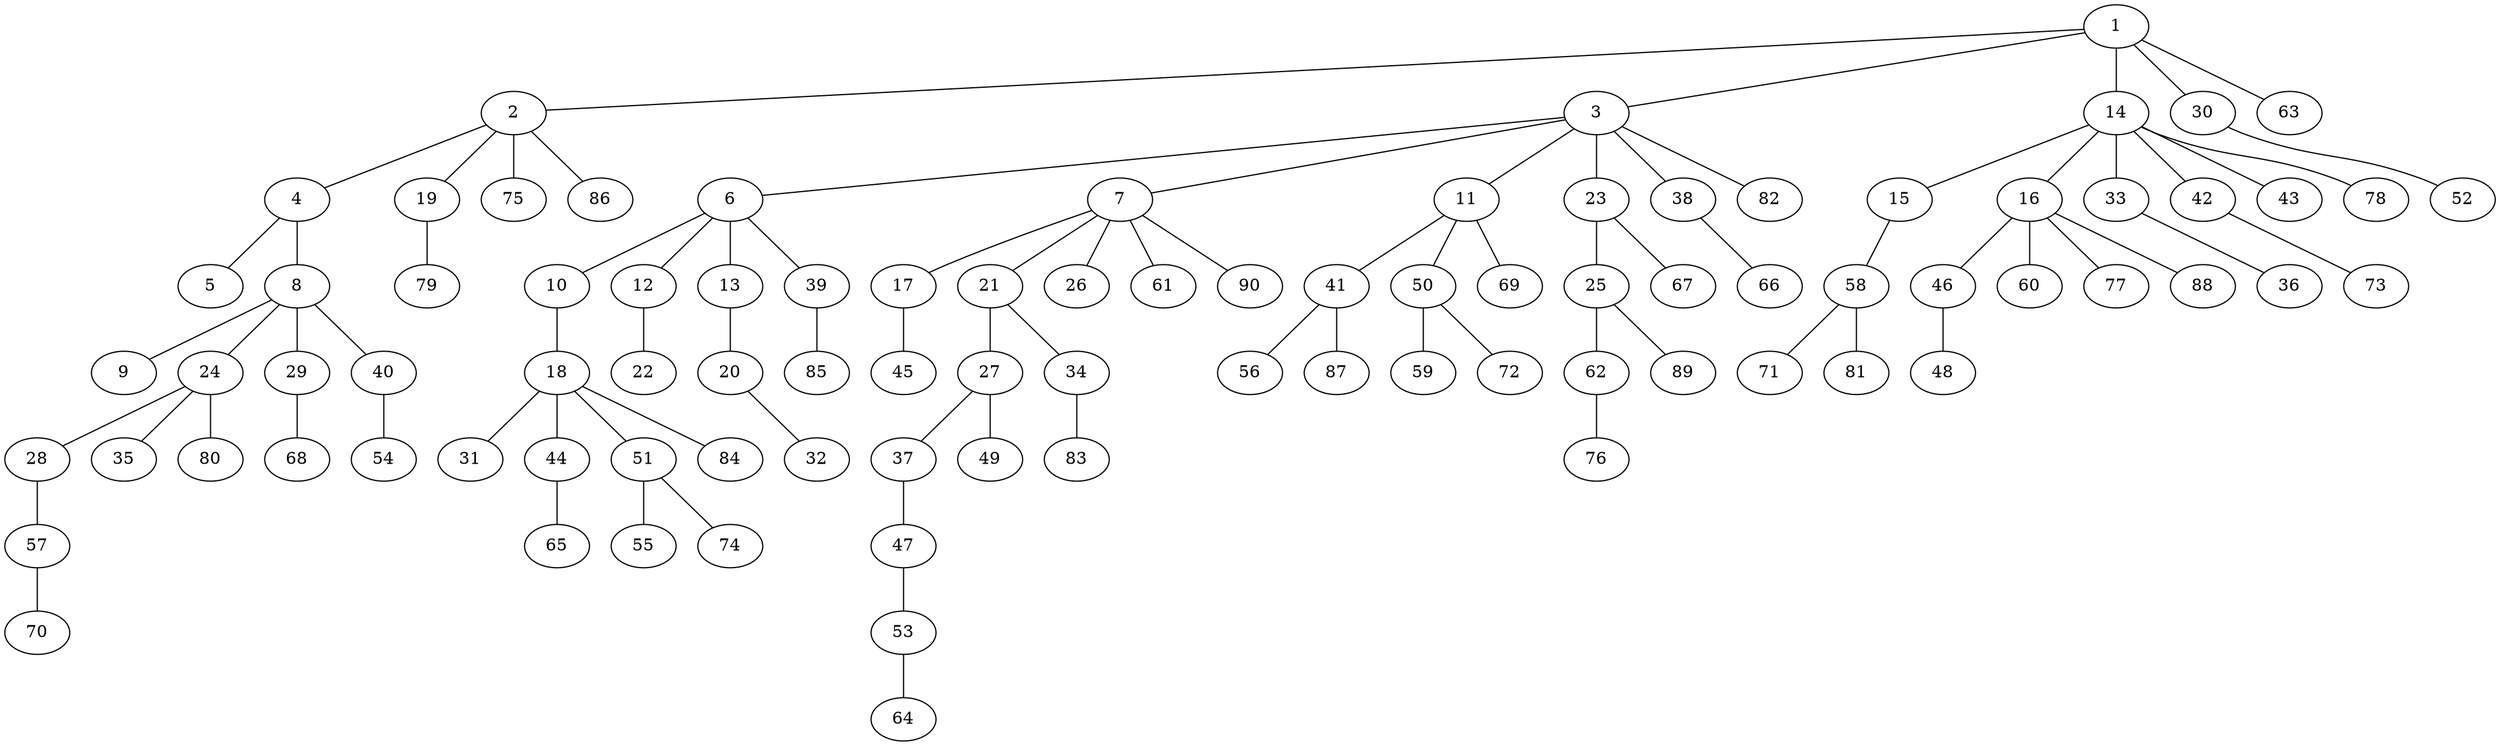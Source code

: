 graph graphname {1--2
1--3
1--14
1--30
1--63
2--4
2--19
2--75
2--86
3--6
3--7
3--11
3--23
3--38
3--82
4--5
4--8
6--10
6--12
6--13
6--39
7--17
7--21
7--26
7--61
7--90
8--9
8--24
8--29
8--40
10--18
11--41
11--50
11--69
12--22
13--20
14--15
14--16
14--33
14--42
14--43
14--78
15--58
16--46
16--60
16--77
16--88
17--45
18--31
18--44
18--51
18--84
19--79
20--32
21--27
21--34
23--25
23--67
24--28
24--35
24--80
25--62
25--89
27--37
27--49
28--57
29--68
30--52
33--36
34--83
37--47
38--66
39--85
40--54
41--56
41--87
42--73
44--65
46--48
47--53
50--59
50--72
51--55
51--74
53--64
57--70
58--71
58--81
62--76
}